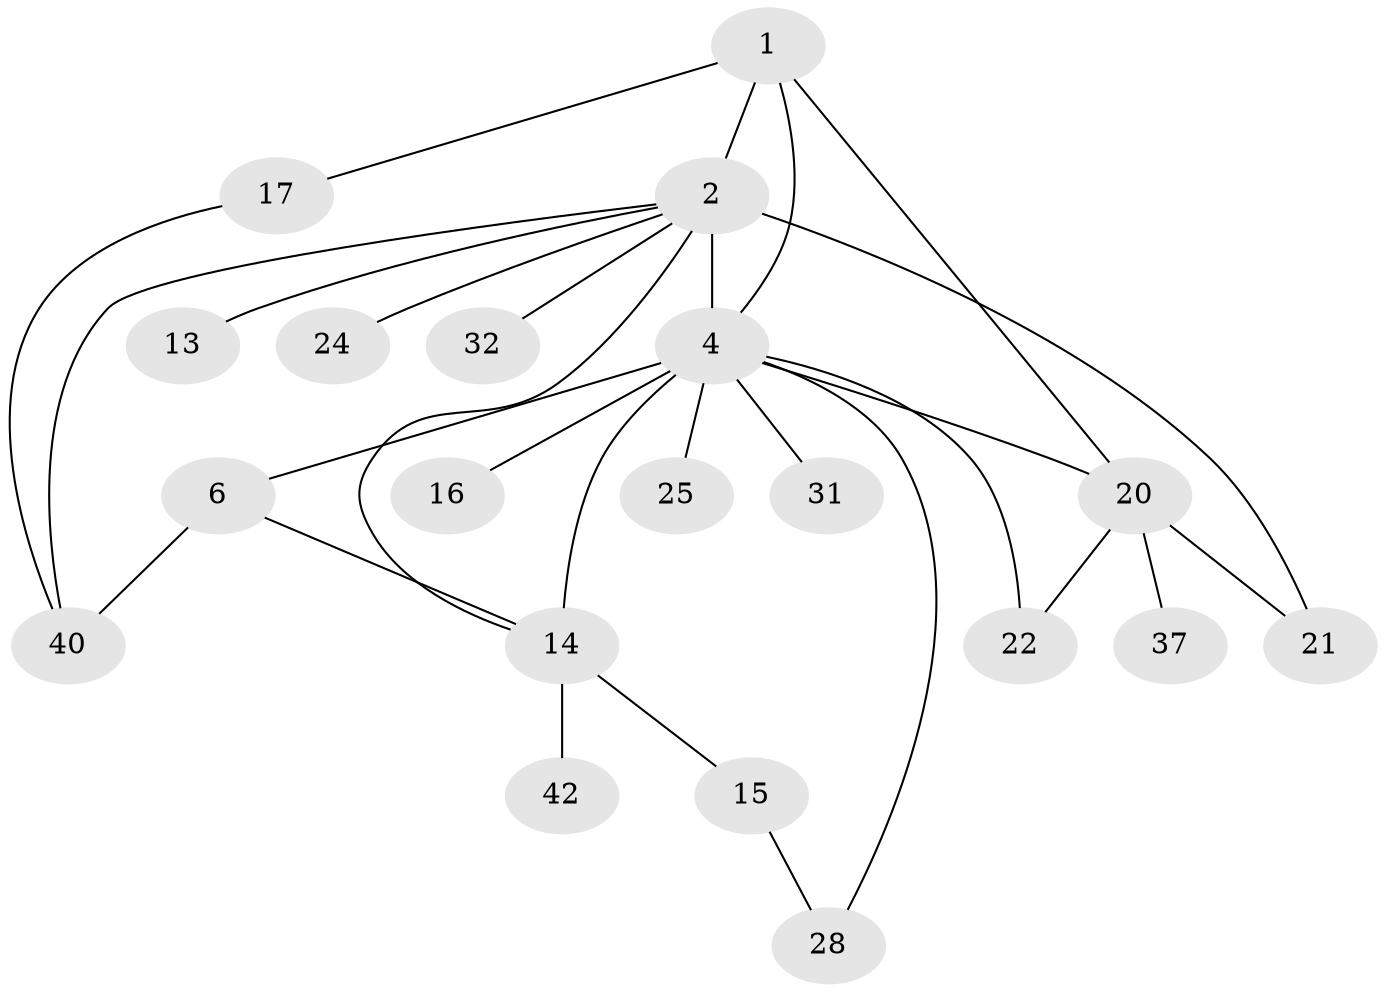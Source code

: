 // original degree distribution, {5: 0.02, 11: 0.02, 4: 0.14, 15: 0.02, 2: 0.22, 3: 0.14, 7: 0.06, 1: 0.38}
// Generated by graph-tools (version 1.1) at 2025/18/03/04/25 18:18:18]
// undirected, 20 vertices, 28 edges
graph export_dot {
graph [start="1"]
  node [color=gray90,style=filled];
  1 [super="+12+46"];
  2 [super="+36+18+33+30+3"];
  4 [super="+34+19+7+8+10+39+9+45"];
  6 [super="+23+27"];
  13;
  14;
  15;
  16;
  17;
  20;
  21 [super="+29"];
  22 [super="+48"];
  24;
  25;
  28;
  31;
  32;
  37;
  40;
  42;
  1 -- 2;
  1 -- 20;
  1 -- 4;
  1 -- 17;
  2 -- 4 [weight=7];
  2 -- 13 [weight=2];
  2 -- 21;
  2 -- 40;
  2 -- 32;
  2 -- 24;
  2 -- 14;
  4 -- 6;
  4 -- 14 [weight=3];
  4 -- 20 [weight=3];
  4 -- 28;
  4 -- 31;
  4 -- 16;
  4 -- 25;
  4 -- 22 [weight=2];
  6 -- 14;
  6 -- 40;
  14 -- 15;
  14 -- 42;
  15 -- 28;
  17 -- 40;
  20 -- 21;
  20 -- 22;
  20 -- 37;
}
